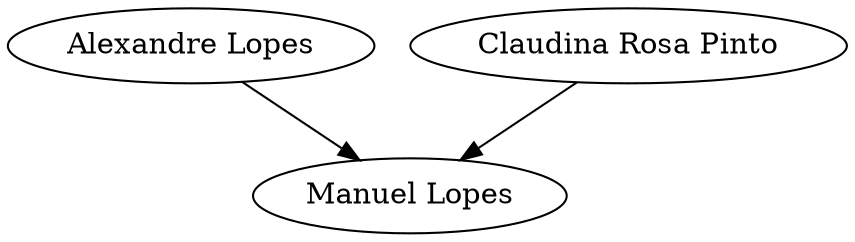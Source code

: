 // Árvore genealógica
digraph {
	1 [label="Manuel Lopes"]
	2 [label="Alexandre Lopes"]
	3 [label="Claudina Rosa Pinto"]
	2 -> 1
	3 -> 1
}
